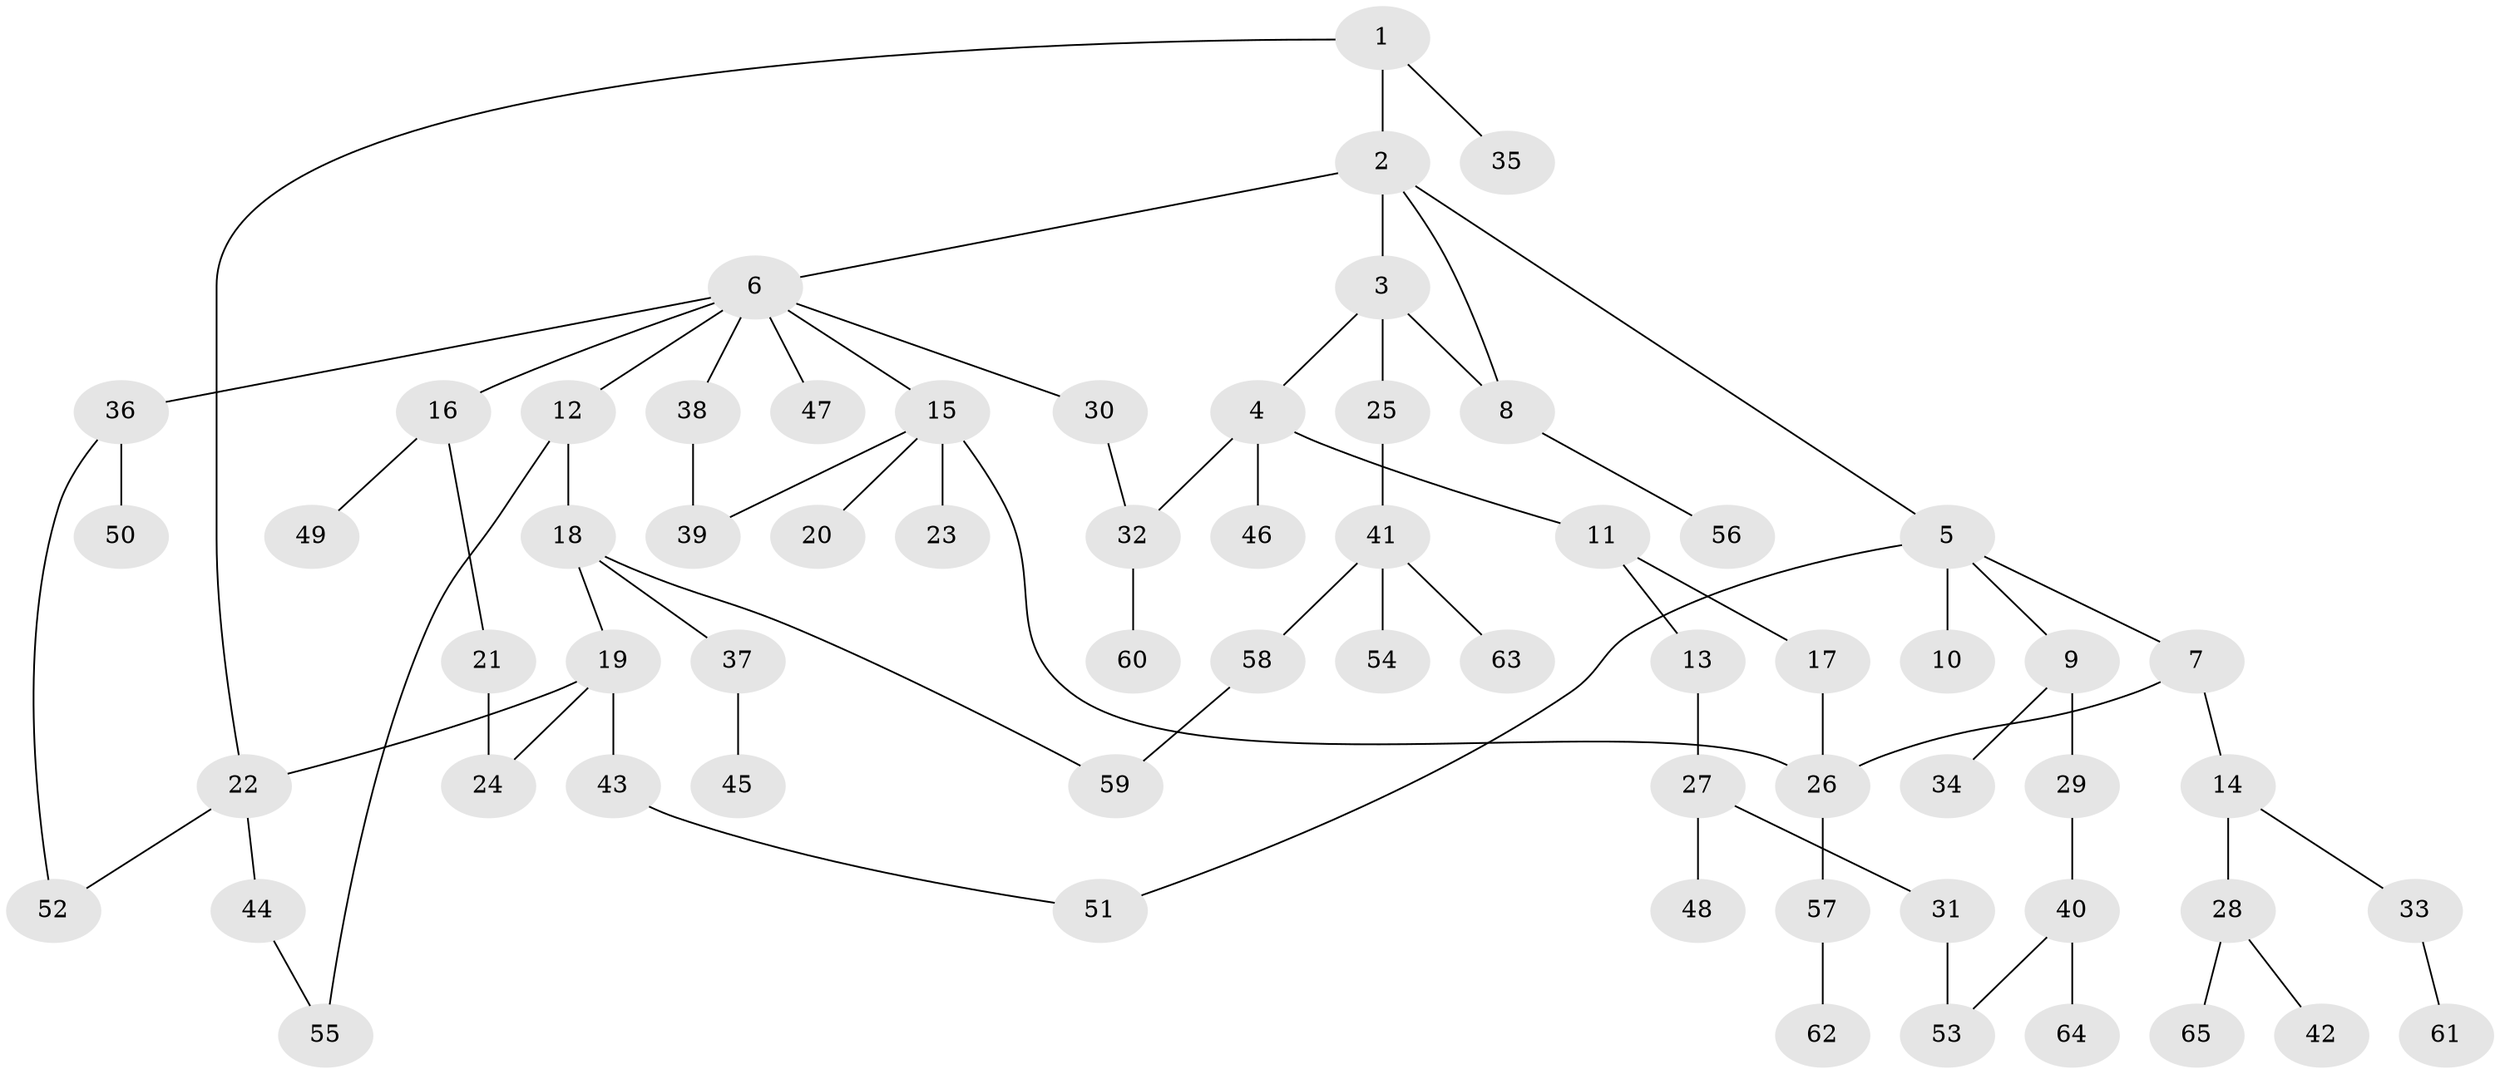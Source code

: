 // Generated by graph-tools (version 1.1) at 2025/34/03/09/25 02:34:13]
// undirected, 65 vertices, 76 edges
graph export_dot {
graph [start="1"]
  node [color=gray90,style=filled];
  1;
  2;
  3;
  4;
  5;
  6;
  7;
  8;
  9;
  10;
  11;
  12;
  13;
  14;
  15;
  16;
  17;
  18;
  19;
  20;
  21;
  22;
  23;
  24;
  25;
  26;
  27;
  28;
  29;
  30;
  31;
  32;
  33;
  34;
  35;
  36;
  37;
  38;
  39;
  40;
  41;
  42;
  43;
  44;
  45;
  46;
  47;
  48;
  49;
  50;
  51;
  52;
  53;
  54;
  55;
  56;
  57;
  58;
  59;
  60;
  61;
  62;
  63;
  64;
  65;
  1 -- 2;
  1 -- 22;
  1 -- 35;
  2 -- 3;
  2 -- 5;
  2 -- 6;
  2 -- 8;
  3 -- 4;
  3 -- 25;
  3 -- 8;
  4 -- 11;
  4 -- 32;
  4 -- 46;
  5 -- 7;
  5 -- 9;
  5 -- 10;
  5 -- 51;
  6 -- 12;
  6 -- 15;
  6 -- 16;
  6 -- 30;
  6 -- 36;
  6 -- 38;
  6 -- 47;
  7 -- 14;
  7 -- 26;
  8 -- 56;
  9 -- 29;
  9 -- 34;
  11 -- 13;
  11 -- 17;
  12 -- 18;
  12 -- 55;
  13 -- 27;
  14 -- 28;
  14 -- 33;
  15 -- 20;
  15 -- 23;
  15 -- 39;
  15 -- 26;
  16 -- 21;
  16 -- 49;
  17 -- 26;
  18 -- 19;
  18 -- 37;
  18 -- 59;
  19 -- 43;
  19 -- 22;
  19 -- 24;
  21 -- 24;
  22 -- 44;
  22 -- 52;
  25 -- 41;
  26 -- 57;
  27 -- 31;
  27 -- 48;
  28 -- 42;
  28 -- 65;
  29 -- 40;
  30 -- 32;
  31 -- 53;
  32 -- 60;
  33 -- 61;
  36 -- 50;
  36 -- 52;
  37 -- 45;
  38 -- 39;
  40 -- 53;
  40 -- 64;
  41 -- 54;
  41 -- 58;
  41 -- 63;
  43 -- 51;
  44 -- 55;
  57 -- 62;
  58 -- 59;
}
